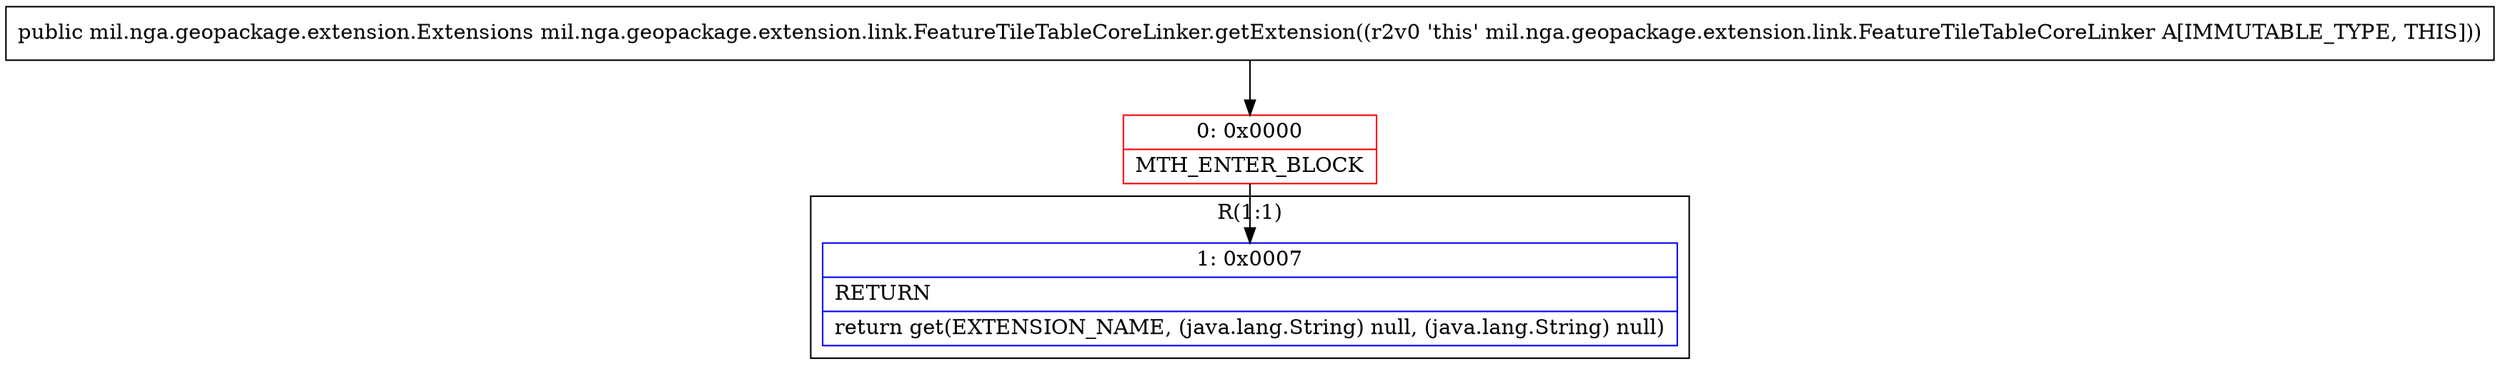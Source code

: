 digraph "CFG formil.nga.geopackage.extension.link.FeatureTileTableCoreLinker.getExtension()Lmil\/nga\/geopackage\/extension\/Extensions;" {
subgraph cluster_Region_276985978 {
label = "R(1:1)";
node [shape=record,color=blue];
Node_1 [shape=record,label="{1\:\ 0x0007|RETURN\l|return get(EXTENSION_NAME, (java.lang.String) null, (java.lang.String) null)\l}"];
}
Node_0 [shape=record,color=red,label="{0\:\ 0x0000|MTH_ENTER_BLOCK\l}"];
MethodNode[shape=record,label="{public mil.nga.geopackage.extension.Extensions mil.nga.geopackage.extension.link.FeatureTileTableCoreLinker.getExtension((r2v0 'this' mil.nga.geopackage.extension.link.FeatureTileTableCoreLinker A[IMMUTABLE_TYPE, THIS])) }"];
MethodNode -> Node_0;
Node_0 -> Node_1;
}

